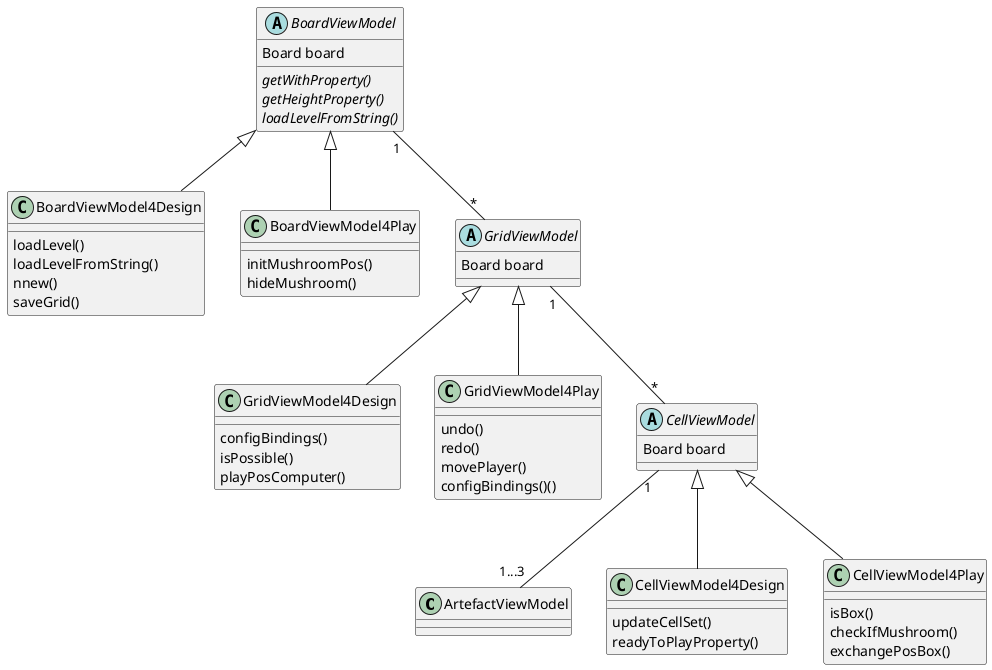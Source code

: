 @startuml
class ArtefactViewModel
abstract class BoardViewModel
class BoardViewModel4Design
class BoardViewModel4Play
abstract class GridViewModel
class GridViewModel4Design
class GridViewModel4Play
abstract class CellViewModel
class CellViewModel4Design
class CellViewModel4Play


BoardViewModel <|-- BoardViewModel4Design
BoardViewModel <|-- BoardViewModel4Play
GridViewModel <|-- GridViewModel4Design
GridViewModel <|-- GridViewModel4Play
CellViewModel <|-- CellViewModel4Design
CellViewModel <|-- CellViewModel4Play

BoardViewModel : Board board
BoardViewModel : {abstract} getWithProperty()
BoardViewModel : {abstract} getHeightProperty()
BoardViewModel : {abstract} loadLevelFromString()

BoardViewModel4Design : loadLevel()
BoardViewModel4Design : loadLevelFromString()
BoardViewModel4Design : nnew()
BoardViewModel4Design : saveGrid()

BoardViewModel4Play : initMushroomPos()
BoardViewModel4Play : hideMushroom()

GridViewModel : Board board

GridViewModel4Design : configBindings()
GridViewModel4Design : isPossible()
GridViewModel4Design : playPosComputer()
GridViewModel4Play : undo()
GridViewModel4Play : redo()
GridViewModel4Play : movePlayer()
GridViewModel4Play : configBindings()()

CellViewModel  : Board board

CellViewModel4Design : updateCellSet()
CellViewModel4Design : readyToPlayProperty()
CellViewModel4Play : isBox()
CellViewModel4Play : checkIfMushroom()
CellViewModel4Play : exchangePosBox()

BoardViewModel "1" -- "*" GridViewModel
GridViewModel "1"-- "*" CellViewModel
CellViewModel "1" -- "1...3" ArtefactViewModel

@enduml
